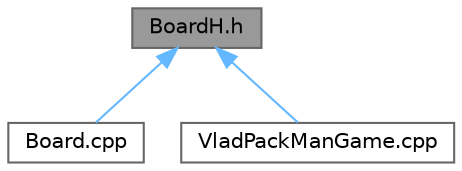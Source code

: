 digraph "BoardH.h"
{
 // LATEX_PDF_SIZE
  bgcolor="transparent";
  edge [fontname=Helvetica,fontsize=10,labelfontname=Helvetica,labelfontsize=10];
  node [fontname=Helvetica,fontsize=10,shape=box,height=0.2,width=0.4];
  Node1 [label="BoardH.h",height=0.2,width=0.4,color="gray40", fillcolor="grey60", style="filled", fontcolor="black",tooltip=" "];
  Node1 -> Node2 [dir="back",color="steelblue1",style="solid"];
  Node2 [label="Board.cpp",height=0.2,width=0.4,color="grey40", fillcolor="white", style="filled",URL="$_board_8cpp.html",tooltip=" "];
  Node1 -> Node3 [dir="back",color="steelblue1",style="solid"];
  Node3 [label="VladPackManGame.cpp",height=0.2,width=0.4,color="grey40", fillcolor="white", style="filled",URL="$_vlad_pack_man_game_8cpp.html",tooltip=" "];
}
